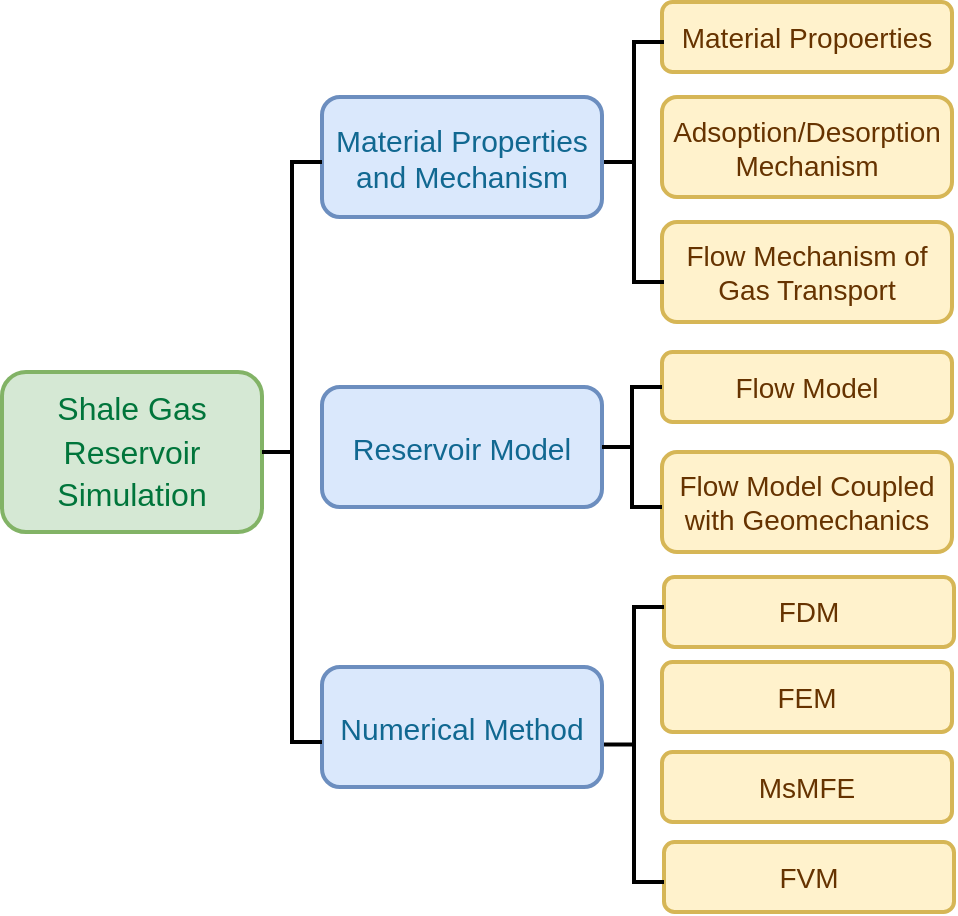 <mxfile version="20.2.0" type="device"><diagram id="R7n7nHkP7WiUfjBVQ7_U" name="Page-1"><mxGraphModel dx="953" dy="628" grid="1" gridSize="10" guides="1" tooltips="1" connect="1" arrows="1" fold="1" page="1" pageScale="1" pageWidth="1100" pageHeight="850" math="0" shadow="0"><root><mxCell id="0"/><mxCell id="1" parent="0"/><mxCell id="nwGpqpc0xcTRRHyzZdEL-1" value="&lt;font style=&quot;font-size: 16px;&quot;&gt;Shale Gas Reservoir Simulation&lt;/font&gt;" style="rounded=1;whiteSpace=wrap;html=1;fillColor=#d5e8d4;strokeColor=#82b366;fontSize=18;strokeWidth=2;fontColor=#00753B;" vertex="1" parent="1"><mxGeometry x="110" y="315" width="130" height="80" as="geometry"/></mxCell><mxCell id="nwGpqpc0xcTRRHyzZdEL-2" value="Material Properties and Mechanism" style="rounded=1;whiteSpace=wrap;html=1;fillColor=#dae8fc;strokeColor=#6c8ebf;fontSize=15;strokeWidth=2;fontColor=#116891;" vertex="1" parent="1"><mxGeometry x="270" y="177.5" width="140" height="60" as="geometry"/></mxCell><mxCell id="nwGpqpc0xcTRRHyzZdEL-3" value="Numerical Method" style="rounded=1;whiteSpace=wrap;html=1;fillColor=#dae8fc;strokeColor=#6c8ebf;fontSize=15;strokeWidth=2;fontColor=#116891;" vertex="1" parent="1"><mxGeometry x="270" y="462.5" width="140" height="60" as="geometry"/></mxCell><mxCell id="nwGpqpc0xcTRRHyzZdEL-4" value="Reservoir Model" style="rounded=1;whiteSpace=wrap;html=1;fillColor=#dae8fc;strokeColor=#6c8ebf;fontSize=15;strokeWidth=2;fontColor=#116891;" vertex="1" parent="1"><mxGeometry x="270" y="322.5" width="140" height="60" as="geometry"/></mxCell><mxCell id="nwGpqpc0xcTRRHyzZdEL-5" value="Material Propoerties" style="rounded=1;whiteSpace=wrap;html=1;fontSize=14;fillColor=#fff2cc;strokeColor=#d6b656;strokeWidth=2;fontColor=#663300;" vertex="1" parent="1"><mxGeometry x="440" y="130" width="145" height="35" as="geometry"/></mxCell><mxCell id="nwGpqpc0xcTRRHyzZdEL-6" value="Adsoption/Desorption Mechanism" style="rounded=1;whiteSpace=wrap;html=1;fontSize=14;fillColor=#fff2cc;strokeColor=#d6b656;strokeWidth=2;fontColor=#663300;" vertex="1" parent="1"><mxGeometry x="440" y="177.5" width="145" height="50" as="geometry"/></mxCell><mxCell id="nwGpqpc0xcTRRHyzZdEL-7" value="Flow Mechanism of Gas Transport" style="rounded=1;whiteSpace=wrap;html=1;fontSize=14;fillColor=#fff2cc;strokeColor=#d6b656;strokeWidth=2;fontColor=#663300;" vertex="1" parent="1"><mxGeometry x="440" y="240" width="145" height="50" as="geometry"/></mxCell><mxCell id="nwGpqpc0xcTRRHyzZdEL-8" value="Flow Model" style="rounded=1;whiteSpace=wrap;html=1;fontSize=14;fillColor=#fff2cc;strokeColor=#d6b656;strokeWidth=2;fontColor=#663300;" vertex="1" parent="1"><mxGeometry x="440" y="305" width="145" height="35" as="geometry"/></mxCell><mxCell id="nwGpqpc0xcTRRHyzZdEL-9" value="Flow Model Coupled with Geomechanics" style="rounded=1;whiteSpace=wrap;html=1;fontSize=14;fillColor=#fff2cc;strokeColor=#d6b656;strokeWidth=2;fontColor=#663300;" vertex="1" parent="1"><mxGeometry x="440" y="355" width="145" height="50" as="geometry"/></mxCell><mxCell id="nwGpqpc0xcTRRHyzZdEL-10" value="FDM" style="rounded=1;whiteSpace=wrap;html=1;fontSize=14;fillColor=#fff2cc;strokeColor=#d6b656;strokeWidth=2;fontColor=#663300;" vertex="1" parent="1"><mxGeometry x="441" y="417.5" width="145" height="35" as="geometry"/></mxCell><mxCell id="nwGpqpc0xcTRRHyzZdEL-11" value="FEM" style="rounded=1;whiteSpace=wrap;html=1;fontSize=14;fillColor=#fff2cc;strokeColor=#d6b656;strokeWidth=2;fontColor=#663300;" vertex="1" parent="1"><mxGeometry x="440" y="460" width="145" height="35" as="geometry"/></mxCell><mxCell id="nwGpqpc0xcTRRHyzZdEL-12" value="MsMFE" style="rounded=1;whiteSpace=wrap;html=1;fontSize=14;fillColor=#fff2cc;strokeColor=#d6b656;strokeWidth=2;fontColor=#663300;" vertex="1" parent="1"><mxGeometry x="440" y="505" width="145" height="35" as="geometry"/></mxCell><mxCell id="nwGpqpc0xcTRRHyzZdEL-13" value="FVM" style="rounded=1;whiteSpace=wrap;html=1;fontSize=14;fillColor=#fff2cc;strokeColor=#d6b656;strokeWidth=2;fontColor=#663300;" vertex="1" parent="1"><mxGeometry x="441" y="550" width="145" height="35" as="geometry"/></mxCell><mxCell id="nwGpqpc0xcTRRHyzZdEL-24" value="" style="strokeWidth=2;html=1;shape=mxgraph.flowchart.annotation_2;align=left;labelPosition=right;pointerEvents=1;rounded=1;fontSize=14;" vertex="1" parent="1"><mxGeometry x="240" y="210" width="30" height="290" as="geometry"/></mxCell><mxCell id="nwGpqpc0xcTRRHyzZdEL-25" value="" style="strokeWidth=2;html=1;shape=mxgraph.flowchart.annotation_2;align=left;labelPosition=right;pointerEvents=1;rounded=1;fontSize=14;" vertex="1" parent="1"><mxGeometry x="411" y="150" width="30" height="120" as="geometry"/></mxCell><mxCell id="nwGpqpc0xcTRRHyzZdEL-26" value="" style="strokeWidth=2;html=1;shape=mxgraph.flowchart.annotation_2;align=left;labelPosition=right;pointerEvents=1;rounded=1;fontSize=14;" vertex="1" parent="1"><mxGeometry x="410" y="322.5" width="30" height="60" as="geometry"/></mxCell><mxCell id="nwGpqpc0xcTRRHyzZdEL-27" value="" style="strokeWidth=2;html=1;shape=mxgraph.flowchart.annotation_2;align=left;labelPosition=right;pointerEvents=1;rounded=1;fontSize=14;" vertex="1" parent="1"><mxGeometry x="411" y="432.5" width="30" height="137.5" as="geometry"/></mxCell></root></mxGraphModel></diagram></mxfile>